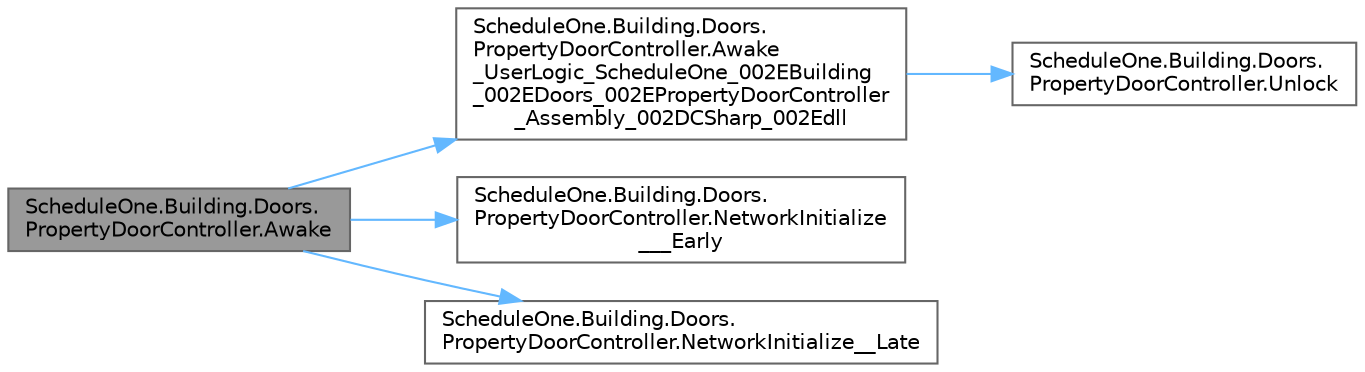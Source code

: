 digraph "ScheduleOne.Building.Doors.PropertyDoorController.Awake"
{
 // LATEX_PDF_SIZE
  bgcolor="transparent";
  edge [fontname=Helvetica,fontsize=10,labelfontname=Helvetica,labelfontsize=10];
  node [fontname=Helvetica,fontsize=10,shape=box,height=0.2,width=0.4];
  rankdir="LR";
  Node1 [id="Node000001",label="ScheduleOne.Building.Doors.\lPropertyDoorController.Awake",height=0.2,width=0.4,color="gray40", fillcolor="grey60", style="filled", fontcolor="black",tooltip=" "];
  Node1 -> Node2 [id="edge1_Node000001_Node000002",color="steelblue1",style="solid",tooltip=" "];
  Node2 [id="Node000002",label="ScheduleOne.Building.Doors.\lPropertyDoorController.Awake\l_UserLogic_ScheduleOne_002EBuilding\l_002EDoors_002EPropertyDoorController\l_Assembly_002DCSharp_002Edll",height=0.2,width=0.4,color="grey40", fillcolor="white", style="filled",URL="$class_schedule_one_1_1_building_1_1_doors_1_1_property_door_controller.html#a691c315b2a5abc7d0b84effef3c508fc",tooltip=" "];
  Node2 -> Node3 [id="edge2_Node000002_Node000003",color="steelblue1",style="solid",tooltip=" "];
  Node3 [id="Node000003",label="ScheduleOne.Building.Doors.\lPropertyDoorController.Unlock",height=0.2,width=0.4,color="grey40", fillcolor="white", style="filled",URL="$class_schedule_one_1_1_building_1_1_doors_1_1_property_door_controller.html#a3de00a8b7c0e3dbdbb610f8a853605b0",tooltip=" "];
  Node1 -> Node4 [id="edge3_Node000001_Node000004",color="steelblue1",style="solid",tooltip=" "];
  Node4 [id="Node000004",label="ScheduleOne.Building.Doors.\lPropertyDoorController.NetworkInitialize\l___Early",height=0.2,width=0.4,color="grey40", fillcolor="white", style="filled",URL="$class_schedule_one_1_1_building_1_1_doors_1_1_property_door_controller.html#a5fdeea0ce306d970ca472df60ea9cfbc",tooltip=" "];
  Node1 -> Node5 [id="edge4_Node000001_Node000005",color="steelblue1",style="solid",tooltip=" "];
  Node5 [id="Node000005",label="ScheduleOne.Building.Doors.\lPropertyDoorController.NetworkInitialize__Late",height=0.2,width=0.4,color="grey40", fillcolor="white", style="filled",URL="$class_schedule_one_1_1_building_1_1_doors_1_1_property_door_controller.html#ae7166c7075c481bed1d50d377a8f7339",tooltip=" "];
}
